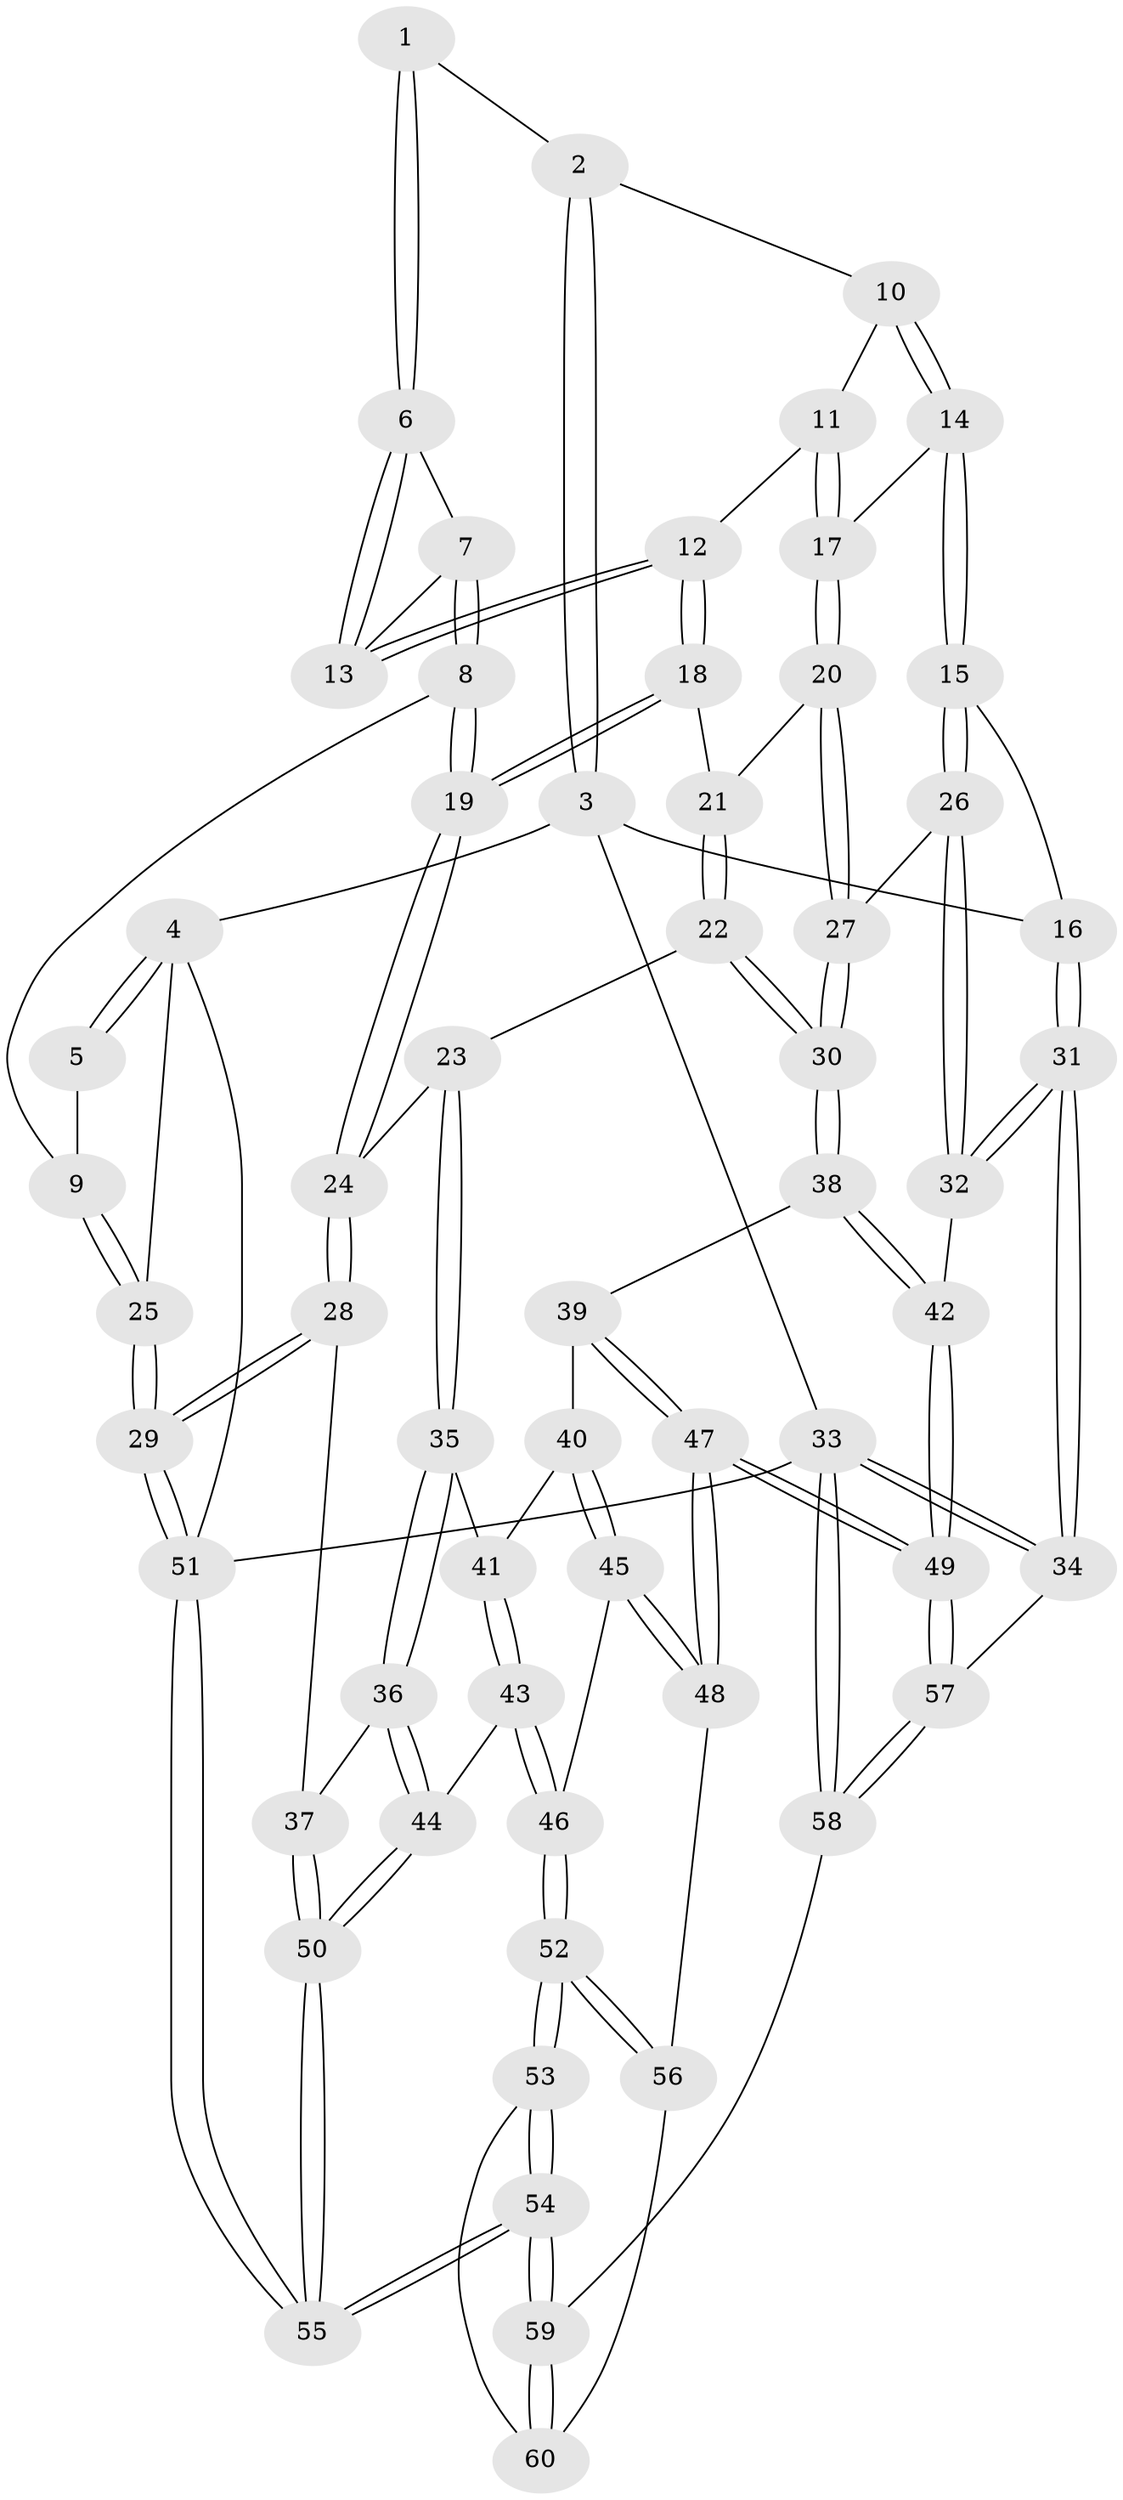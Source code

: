 // Generated by graph-tools (version 1.1) at 2025/38/03/09/25 02:38:25]
// undirected, 60 vertices, 147 edges
graph export_dot {
graph [start="1"]
  node [color=gray90,style=filled];
  1 [pos="+0.46619868615383436+0"];
  2 [pos="+0.4753906330742281+0"];
  3 [pos="+1+0"];
  4 [pos="+0+0"];
  5 [pos="+0.2714711937531831+0"];
  6 [pos="+0.45688927544214103+0"];
  7 [pos="+0.3684183573729434+0.11875251584735347"];
  8 [pos="+0.25665157805011346+0.24004164115311014"];
  9 [pos="+0.1870751635076816+0.16566305024815994"];
  10 [pos="+0.6113522517748947+0.039947121119086944"];
  11 [pos="+0.6000490569539471+0.149907106003354"];
  12 [pos="+0.5385979836775046+0.17091230867312787"];
  13 [pos="+0.5258001661151431+0.15174222279742544"];
  14 [pos="+0.9325705793613336+0.11565583132566476"];
  15 [pos="+1+0.08438345420015846"];
  16 [pos="+1+0"];
  17 [pos="+0.7809746683107626+0.1827615274329933"];
  18 [pos="+0.5169726485612073+0.22750083454562053"];
  19 [pos="+0.26276343620870024+0.2572944894513367"];
  20 [pos="+0.6473123193063576+0.34555187589055464"];
  21 [pos="+0.5240094313559838+0.24181081010384342"];
  22 [pos="+0.4633880736511782+0.40123857693995385"];
  23 [pos="+0.29888498671827507+0.3682711232808844"];
  24 [pos="+0.2619374370464314+0.27421794237301433"];
  25 [pos="+0+0.08917001532749132"];
  26 [pos="+0.8833658364442925+0.3903623899664562"];
  27 [pos="+0.6446639675977979+0.4077129659240463"];
  28 [pos="+0+0.5149113295103968"];
  29 [pos="+0+0.5143211967172034"];
  30 [pos="+0.6010966983810064+0.5052074589787415"];
  31 [pos="+1+0.7495506904781108"];
  32 [pos="+0.8723487481612417+0.6354021692995953"];
  33 [pos="+1+1"];
  34 [pos="+1+0.8282914335343955"];
  35 [pos="+0.29220232745380653+0.4066275279882985"];
  36 [pos="+0.061568706660574034+0.5888500720723078"];
  37 [pos="+0.05572906930493266+0.5879191028169377"];
  38 [pos="+0.6020503729943087+0.5152964958256808"];
  39 [pos="+0.5893136310361937+0.5288388623327471"];
  40 [pos="+0.4536272507503234+0.5789140463279548"];
  41 [pos="+0.3316230680043147+0.5265961790190652"];
  42 [pos="+0.845486865638341+0.6403382435366262"];
  43 [pos="+0.2357705100049902+0.6816123381560083"];
  44 [pos="+0.18578610343792787+0.6679943448665128"];
  45 [pos="+0.4101033696026769+0.6914841690616779"];
  46 [pos="+0.2644285993939333+0.7138746821194629"];
  47 [pos="+0.5532803506640334+0.8150496590194879"];
  48 [pos="+0.4996486752900626+0.7913230935688657"];
  49 [pos="+0.6299783184029859+0.9217452657388855"];
  50 [pos="+0.06963894273000364+0.8936897874685861"];
  51 [pos="+0+1"];
  52 [pos="+0.2762970304145703+0.8100633135518113"];
  53 [pos="+0.27377596958649686+0.8223589140919734"];
  54 [pos="+0.0010172650926765776+1"];
  55 [pos="+0+1"];
  56 [pos="+0.43939055044435243+0.8070324956500672"];
  57 [pos="+0.6312580588938885+0.9507384338664672"];
  58 [pos="+0.5915752672662381+1"];
  59 [pos="+0.5574512940950604+1"];
  60 [pos="+0.37157612189496186+0.8826456619218965"];
  1 -- 2;
  1 -- 6;
  1 -- 6;
  2 -- 3;
  2 -- 3;
  2 -- 10;
  3 -- 4;
  3 -- 16;
  3 -- 33;
  4 -- 5;
  4 -- 5;
  4 -- 25;
  4 -- 51;
  5 -- 9;
  6 -- 7;
  6 -- 13;
  6 -- 13;
  7 -- 8;
  7 -- 8;
  7 -- 13;
  8 -- 9;
  8 -- 19;
  8 -- 19;
  9 -- 25;
  9 -- 25;
  10 -- 11;
  10 -- 14;
  10 -- 14;
  11 -- 12;
  11 -- 17;
  11 -- 17;
  12 -- 13;
  12 -- 13;
  12 -- 18;
  12 -- 18;
  14 -- 15;
  14 -- 15;
  14 -- 17;
  15 -- 16;
  15 -- 26;
  15 -- 26;
  16 -- 31;
  16 -- 31;
  17 -- 20;
  17 -- 20;
  18 -- 19;
  18 -- 19;
  18 -- 21;
  19 -- 24;
  19 -- 24;
  20 -- 21;
  20 -- 27;
  20 -- 27;
  21 -- 22;
  21 -- 22;
  22 -- 23;
  22 -- 30;
  22 -- 30;
  23 -- 24;
  23 -- 35;
  23 -- 35;
  24 -- 28;
  24 -- 28;
  25 -- 29;
  25 -- 29;
  26 -- 27;
  26 -- 32;
  26 -- 32;
  27 -- 30;
  27 -- 30;
  28 -- 29;
  28 -- 29;
  28 -- 37;
  29 -- 51;
  29 -- 51;
  30 -- 38;
  30 -- 38;
  31 -- 32;
  31 -- 32;
  31 -- 34;
  31 -- 34;
  32 -- 42;
  33 -- 34;
  33 -- 34;
  33 -- 58;
  33 -- 58;
  33 -- 51;
  34 -- 57;
  35 -- 36;
  35 -- 36;
  35 -- 41;
  36 -- 37;
  36 -- 44;
  36 -- 44;
  37 -- 50;
  37 -- 50;
  38 -- 39;
  38 -- 42;
  38 -- 42;
  39 -- 40;
  39 -- 47;
  39 -- 47;
  40 -- 41;
  40 -- 45;
  40 -- 45;
  41 -- 43;
  41 -- 43;
  42 -- 49;
  42 -- 49;
  43 -- 44;
  43 -- 46;
  43 -- 46;
  44 -- 50;
  44 -- 50;
  45 -- 46;
  45 -- 48;
  45 -- 48;
  46 -- 52;
  46 -- 52;
  47 -- 48;
  47 -- 48;
  47 -- 49;
  47 -- 49;
  48 -- 56;
  49 -- 57;
  49 -- 57;
  50 -- 55;
  50 -- 55;
  51 -- 55;
  51 -- 55;
  52 -- 53;
  52 -- 53;
  52 -- 56;
  52 -- 56;
  53 -- 54;
  53 -- 54;
  53 -- 60;
  54 -- 55;
  54 -- 55;
  54 -- 59;
  54 -- 59;
  56 -- 60;
  57 -- 58;
  57 -- 58;
  58 -- 59;
  59 -- 60;
  59 -- 60;
}
